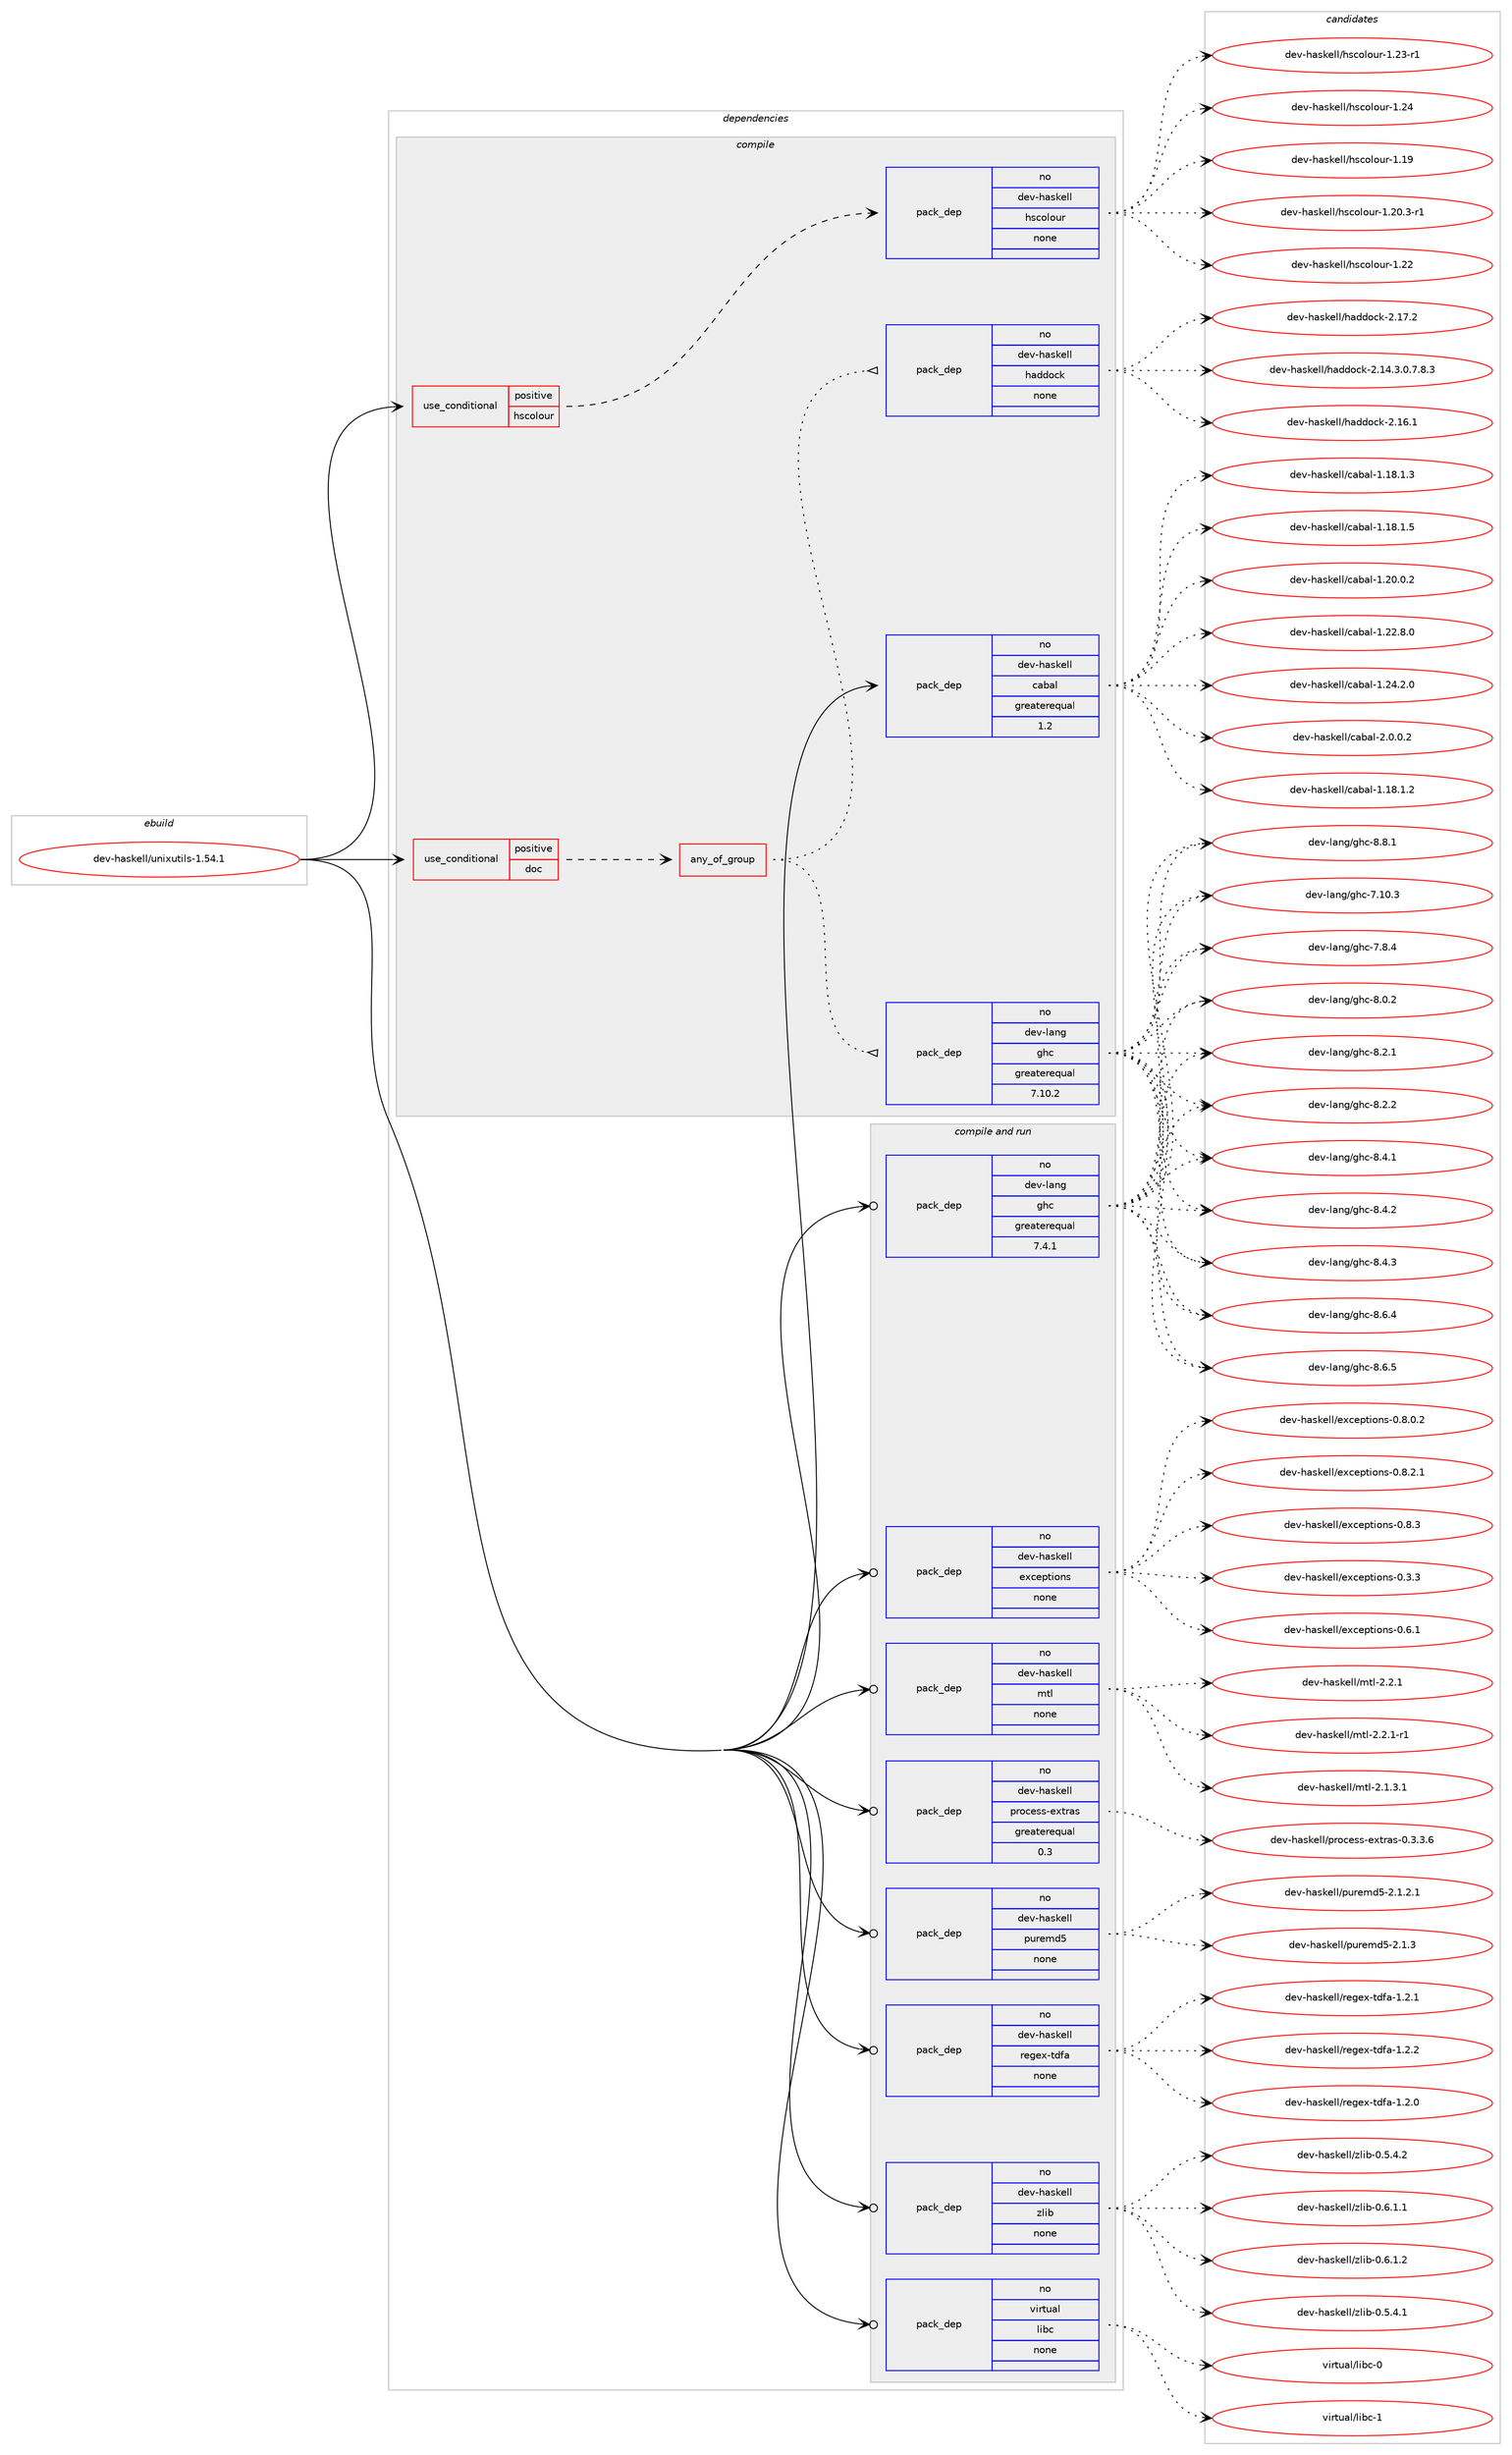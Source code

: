 digraph prolog {

# *************
# Graph options
# *************

newrank=true;
concentrate=true;
compound=true;
graph [rankdir=LR,fontname=Helvetica,fontsize=10,ranksep=1.5];#, ranksep=2.5, nodesep=0.2];
edge  [arrowhead=vee];
node  [fontname=Helvetica,fontsize=10];

# **********
# The ebuild
# **********

subgraph cluster_leftcol {
color=gray;
rank=same;
label=<<i>ebuild</i>>;
id [label="dev-haskell/unixutils-1.54.1", color=red, width=4, href="../dev-haskell/unixutils-1.54.1.svg"];
}

# ****************
# The dependencies
# ****************

subgraph cluster_midcol {
color=gray;
label=<<i>dependencies</i>>;
subgraph cluster_compile {
fillcolor="#eeeeee";
style=filled;
label=<<i>compile</i>>;
subgraph cond128019 {
dependency546576 [label=<<TABLE BORDER="0" CELLBORDER="1" CELLSPACING="0" CELLPADDING="4"><TR><TD ROWSPAN="3" CELLPADDING="10">use_conditional</TD></TR><TR><TD>positive</TD></TR><TR><TD>doc</TD></TR></TABLE>>, shape=none, color=red];
subgraph any10654 {
dependency546577 [label=<<TABLE BORDER="0" CELLBORDER="1" CELLSPACING="0" CELLPADDING="4"><TR><TD CELLPADDING="10">any_of_group</TD></TR></TABLE>>, shape=none, color=red];subgraph pack407546 {
dependency546578 [label=<<TABLE BORDER="0" CELLBORDER="1" CELLSPACING="0" CELLPADDING="4" WIDTH="220"><TR><TD ROWSPAN="6" CELLPADDING="30">pack_dep</TD></TR><TR><TD WIDTH="110">no</TD></TR><TR><TD>dev-haskell</TD></TR><TR><TD>haddock</TD></TR><TR><TD>none</TD></TR><TR><TD></TD></TR></TABLE>>, shape=none, color=blue];
}
dependency546577:e -> dependency546578:w [weight=20,style="dotted",arrowhead="oinv"];
subgraph pack407547 {
dependency546579 [label=<<TABLE BORDER="0" CELLBORDER="1" CELLSPACING="0" CELLPADDING="4" WIDTH="220"><TR><TD ROWSPAN="6" CELLPADDING="30">pack_dep</TD></TR><TR><TD WIDTH="110">no</TD></TR><TR><TD>dev-lang</TD></TR><TR><TD>ghc</TD></TR><TR><TD>greaterequal</TD></TR><TR><TD>7.10.2</TD></TR></TABLE>>, shape=none, color=blue];
}
dependency546577:e -> dependency546579:w [weight=20,style="dotted",arrowhead="oinv"];
}
dependency546576:e -> dependency546577:w [weight=20,style="dashed",arrowhead="vee"];
}
id:e -> dependency546576:w [weight=20,style="solid",arrowhead="vee"];
subgraph cond128020 {
dependency546580 [label=<<TABLE BORDER="0" CELLBORDER="1" CELLSPACING="0" CELLPADDING="4"><TR><TD ROWSPAN="3" CELLPADDING="10">use_conditional</TD></TR><TR><TD>positive</TD></TR><TR><TD>hscolour</TD></TR></TABLE>>, shape=none, color=red];
subgraph pack407548 {
dependency546581 [label=<<TABLE BORDER="0" CELLBORDER="1" CELLSPACING="0" CELLPADDING="4" WIDTH="220"><TR><TD ROWSPAN="6" CELLPADDING="30">pack_dep</TD></TR><TR><TD WIDTH="110">no</TD></TR><TR><TD>dev-haskell</TD></TR><TR><TD>hscolour</TD></TR><TR><TD>none</TD></TR><TR><TD></TD></TR></TABLE>>, shape=none, color=blue];
}
dependency546580:e -> dependency546581:w [weight=20,style="dashed",arrowhead="vee"];
}
id:e -> dependency546580:w [weight=20,style="solid",arrowhead="vee"];
subgraph pack407549 {
dependency546582 [label=<<TABLE BORDER="0" CELLBORDER="1" CELLSPACING="0" CELLPADDING="4" WIDTH="220"><TR><TD ROWSPAN="6" CELLPADDING="30">pack_dep</TD></TR><TR><TD WIDTH="110">no</TD></TR><TR><TD>dev-haskell</TD></TR><TR><TD>cabal</TD></TR><TR><TD>greaterequal</TD></TR><TR><TD>1.2</TD></TR></TABLE>>, shape=none, color=blue];
}
id:e -> dependency546582:w [weight=20,style="solid",arrowhead="vee"];
}
subgraph cluster_compileandrun {
fillcolor="#eeeeee";
style=filled;
label=<<i>compile and run</i>>;
subgraph pack407550 {
dependency546583 [label=<<TABLE BORDER="0" CELLBORDER="1" CELLSPACING="0" CELLPADDING="4" WIDTH="220"><TR><TD ROWSPAN="6" CELLPADDING="30">pack_dep</TD></TR><TR><TD WIDTH="110">no</TD></TR><TR><TD>dev-haskell</TD></TR><TR><TD>exceptions</TD></TR><TR><TD>none</TD></TR><TR><TD></TD></TR></TABLE>>, shape=none, color=blue];
}
id:e -> dependency546583:w [weight=20,style="solid",arrowhead="odotvee"];
subgraph pack407551 {
dependency546584 [label=<<TABLE BORDER="0" CELLBORDER="1" CELLSPACING="0" CELLPADDING="4" WIDTH="220"><TR><TD ROWSPAN="6" CELLPADDING="30">pack_dep</TD></TR><TR><TD WIDTH="110">no</TD></TR><TR><TD>dev-haskell</TD></TR><TR><TD>mtl</TD></TR><TR><TD>none</TD></TR><TR><TD></TD></TR></TABLE>>, shape=none, color=blue];
}
id:e -> dependency546584:w [weight=20,style="solid",arrowhead="odotvee"];
subgraph pack407552 {
dependency546585 [label=<<TABLE BORDER="0" CELLBORDER="1" CELLSPACING="0" CELLPADDING="4" WIDTH="220"><TR><TD ROWSPAN="6" CELLPADDING="30">pack_dep</TD></TR><TR><TD WIDTH="110">no</TD></TR><TR><TD>dev-haskell</TD></TR><TR><TD>process-extras</TD></TR><TR><TD>greaterequal</TD></TR><TR><TD>0.3</TD></TR></TABLE>>, shape=none, color=blue];
}
id:e -> dependency546585:w [weight=20,style="solid",arrowhead="odotvee"];
subgraph pack407553 {
dependency546586 [label=<<TABLE BORDER="0" CELLBORDER="1" CELLSPACING="0" CELLPADDING="4" WIDTH="220"><TR><TD ROWSPAN="6" CELLPADDING="30">pack_dep</TD></TR><TR><TD WIDTH="110">no</TD></TR><TR><TD>dev-haskell</TD></TR><TR><TD>puremd5</TD></TR><TR><TD>none</TD></TR><TR><TD></TD></TR></TABLE>>, shape=none, color=blue];
}
id:e -> dependency546586:w [weight=20,style="solid",arrowhead="odotvee"];
subgraph pack407554 {
dependency546587 [label=<<TABLE BORDER="0" CELLBORDER="1" CELLSPACING="0" CELLPADDING="4" WIDTH="220"><TR><TD ROWSPAN="6" CELLPADDING="30">pack_dep</TD></TR><TR><TD WIDTH="110">no</TD></TR><TR><TD>dev-haskell</TD></TR><TR><TD>regex-tdfa</TD></TR><TR><TD>none</TD></TR><TR><TD></TD></TR></TABLE>>, shape=none, color=blue];
}
id:e -> dependency546587:w [weight=20,style="solid",arrowhead="odotvee"];
subgraph pack407555 {
dependency546588 [label=<<TABLE BORDER="0" CELLBORDER="1" CELLSPACING="0" CELLPADDING="4" WIDTH="220"><TR><TD ROWSPAN="6" CELLPADDING="30">pack_dep</TD></TR><TR><TD WIDTH="110">no</TD></TR><TR><TD>dev-haskell</TD></TR><TR><TD>zlib</TD></TR><TR><TD>none</TD></TR><TR><TD></TD></TR></TABLE>>, shape=none, color=blue];
}
id:e -> dependency546588:w [weight=20,style="solid",arrowhead="odotvee"];
subgraph pack407556 {
dependency546589 [label=<<TABLE BORDER="0" CELLBORDER="1" CELLSPACING="0" CELLPADDING="4" WIDTH="220"><TR><TD ROWSPAN="6" CELLPADDING="30">pack_dep</TD></TR><TR><TD WIDTH="110">no</TD></TR><TR><TD>dev-lang</TD></TR><TR><TD>ghc</TD></TR><TR><TD>greaterequal</TD></TR><TR><TD>7.4.1</TD></TR></TABLE>>, shape=none, color=blue];
}
id:e -> dependency546589:w [weight=20,style="solid",arrowhead="odotvee"];
subgraph pack407557 {
dependency546590 [label=<<TABLE BORDER="0" CELLBORDER="1" CELLSPACING="0" CELLPADDING="4" WIDTH="220"><TR><TD ROWSPAN="6" CELLPADDING="30">pack_dep</TD></TR><TR><TD WIDTH="110">no</TD></TR><TR><TD>virtual</TD></TR><TR><TD>libc</TD></TR><TR><TD>none</TD></TR><TR><TD></TD></TR></TABLE>>, shape=none, color=blue];
}
id:e -> dependency546590:w [weight=20,style="solid",arrowhead="odotvee"];
}
subgraph cluster_run {
fillcolor="#eeeeee";
style=filled;
label=<<i>run</i>>;
}
}

# **************
# The candidates
# **************

subgraph cluster_choices {
rank=same;
color=gray;
label=<<i>candidates</i>>;

subgraph choice407546 {
color=black;
nodesep=1;
choice1001011184510497115107101108108471049710010011199107455046495246514648465546564651 [label="dev-haskell/haddock-2.14.3.0.7.8.3", color=red, width=4,href="../dev-haskell/haddock-2.14.3.0.7.8.3.svg"];
choice100101118451049711510710110810847104971001001119910745504649544649 [label="dev-haskell/haddock-2.16.1", color=red, width=4,href="../dev-haskell/haddock-2.16.1.svg"];
choice100101118451049711510710110810847104971001001119910745504649554650 [label="dev-haskell/haddock-2.17.2", color=red, width=4,href="../dev-haskell/haddock-2.17.2.svg"];
dependency546578:e -> choice1001011184510497115107101108108471049710010011199107455046495246514648465546564651:w [style=dotted,weight="100"];
dependency546578:e -> choice100101118451049711510710110810847104971001001119910745504649544649:w [style=dotted,weight="100"];
dependency546578:e -> choice100101118451049711510710110810847104971001001119910745504649554650:w [style=dotted,weight="100"];
}
subgraph choice407547 {
color=black;
nodesep=1;
choice1001011184510897110103471031049945554649484651 [label="dev-lang/ghc-7.10.3", color=red, width=4,href="../dev-lang/ghc-7.10.3.svg"];
choice10010111845108971101034710310499455546564652 [label="dev-lang/ghc-7.8.4", color=red, width=4,href="../dev-lang/ghc-7.8.4.svg"];
choice10010111845108971101034710310499455646484650 [label="dev-lang/ghc-8.0.2", color=red, width=4,href="../dev-lang/ghc-8.0.2.svg"];
choice10010111845108971101034710310499455646504649 [label="dev-lang/ghc-8.2.1", color=red, width=4,href="../dev-lang/ghc-8.2.1.svg"];
choice10010111845108971101034710310499455646504650 [label="dev-lang/ghc-8.2.2", color=red, width=4,href="../dev-lang/ghc-8.2.2.svg"];
choice10010111845108971101034710310499455646524649 [label="dev-lang/ghc-8.4.1", color=red, width=4,href="../dev-lang/ghc-8.4.1.svg"];
choice10010111845108971101034710310499455646524650 [label="dev-lang/ghc-8.4.2", color=red, width=4,href="../dev-lang/ghc-8.4.2.svg"];
choice10010111845108971101034710310499455646524651 [label="dev-lang/ghc-8.4.3", color=red, width=4,href="../dev-lang/ghc-8.4.3.svg"];
choice10010111845108971101034710310499455646544652 [label="dev-lang/ghc-8.6.4", color=red, width=4,href="../dev-lang/ghc-8.6.4.svg"];
choice10010111845108971101034710310499455646544653 [label="dev-lang/ghc-8.6.5", color=red, width=4,href="../dev-lang/ghc-8.6.5.svg"];
choice10010111845108971101034710310499455646564649 [label="dev-lang/ghc-8.8.1", color=red, width=4,href="../dev-lang/ghc-8.8.1.svg"];
dependency546579:e -> choice1001011184510897110103471031049945554649484651:w [style=dotted,weight="100"];
dependency546579:e -> choice10010111845108971101034710310499455546564652:w [style=dotted,weight="100"];
dependency546579:e -> choice10010111845108971101034710310499455646484650:w [style=dotted,weight="100"];
dependency546579:e -> choice10010111845108971101034710310499455646504649:w [style=dotted,weight="100"];
dependency546579:e -> choice10010111845108971101034710310499455646504650:w [style=dotted,weight="100"];
dependency546579:e -> choice10010111845108971101034710310499455646524649:w [style=dotted,weight="100"];
dependency546579:e -> choice10010111845108971101034710310499455646524650:w [style=dotted,weight="100"];
dependency546579:e -> choice10010111845108971101034710310499455646524651:w [style=dotted,weight="100"];
dependency546579:e -> choice10010111845108971101034710310499455646544652:w [style=dotted,weight="100"];
dependency546579:e -> choice10010111845108971101034710310499455646544653:w [style=dotted,weight="100"];
dependency546579:e -> choice10010111845108971101034710310499455646564649:w [style=dotted,weight="100"];
}
subgraph choice407548 {
color=black;
nodesep=1;
choice100101118451049711510710110810847104115991111081111171144549464957 [label="dev-haskell/hscolour-1.19", color=red, width=4,href="../dev-haskell/hscolour-1.19.svg"];
choice10010111845104971151071011081084710411599111108111117114454946504846514511449 [label="dev-haskell/hscolour-1.20.3-r1", color=red, width=4,href="../dev-haskell/hscolour-1.20.3-r1.svg"];
choice100101118451049711510710110810847104115991111081111171144549465050 [label="dev-haskell/hscolour-1.22", color=red, width=4,href="../dev-haskell/hscolour-1.22.svg"];
choice1001011184510497115107101108108471041159911110811111711445494650514511449 [label="dev-haskell/hscolour-1.23-r1", color=red, width=4,href="../dev-haskell/hscolour-1.23-r1.svg"];
choice100101118451049711510710110810847104115991111081111171144549465052 [label="dev-haskell/hscolour-1.24", color=red, width=4,href="../dev-haskell/hscolour-1.24.svg"];
dependency546581:e -> choice100101118451049711510710110810847104115991111081111171144549464957:w [style=dotted,weight="100"];
dependency546581:e -> choice10010111845104971151071011081084710411599111108111117114454946504846514511449:w [style=dotted,weight="100"];
dependency546581:e -> choice100101118451049711510710110810847104115991111081111171144549465050:w [style=dotted,weight="100"];
dependency546581:e -> choice1001011184510497115107101108108471041159911110811111711445494650514511449:w [style=dotted,weight="100"];
dependency546581:e -> choice100101118451049711510710110810847104115991111081111171144549465052:w [style=dotted,weight="100"];
}
subgraph choice407549 {
color=black;
nodesep=1;
choice10010111845104971151071011081084799979897108454946495646494650 [label="dev-haskell/cabal-1.18.1.2", color=red, width=4,href="../dev-haskell/cabal-1.18.1.2.svg"];
choice10010111845104971151071011081084799979897108454946495646494651 [label="dev-haskell/cabal-1.18.1.3", color=red, width=4,href="../dev-haskell/cabal-1.18.1.3.svg"];
choice10010111845104971151071011081084799979897108454946495646494653 [label="dev-haskell/cabal-1.18.1.5", color=red, width=4,href="../dev-haskell/cabal-1.18.1.5.svg"];
choice10010111845104971151071011081084799979897108454946504846484650 [label="dev-haskell/cabal-1.20.0.2", color=red, width=4,href="../dev-haskell/cabal-1.20.0.2.svg"];
choice10010111845104971151071011081084799979897108454946505046564648 [label="dev-haskell/cabal-1.22.8.0", color=red, width=4,href="../dev-haskell/cabal-1.22.8.0.svg"];
choice10010111845104971151071011081084799979897108454946505246504648 [label="dev-haskell/cabal-1.24.2.0", color=red, width=4,href="../dev-haskell/cabal-1.24.2.0.svg"];
choice100101118451049711510710110810847999798971084550464846484650 [label="dev-haskell/cabal-2.0.0.2", color=red, width=4,href="../dev-haskell/cabal-2.0.0.2.svg"];
dependency546582:e -> choice10010111845104971151071011081084799979897108454946495646494650:w [style=dotted,weight="100"];
dependency546582:e -> choice10010111845104971151071011081084799979897108454946495646494651:w [style=dotted,weight="100"];
dependency546582:e -> choice10010111845104971151071011081084799979897108454946495646494653:w [style=dotted,weight="100"];
dependency546582:e -> choice10010111845104971151071011081084799979897108454946504846484650:w [style=dotted,weight="100"];
dependency546582:e -> choice10010111845104971151071011081084799979897108454946505046564648:w [style=dotted,weight="100"];
dependency546582:e -> choice10010111845104971151071011081084799979897108454946505246504648:w [style=dotted,weight="100"];
dependency546582:e -> choice100101118451049711510710110810847999798971084550464846484650:w [style=dotted,weight="100"];
}
subgraph choice407550 {
color=black;
nodesep=1;
choice10010111845104971151071011081084710112099101112116105111110115454846514651 [label="dev-haskell/exceptions-0.3.3", color=red, width=4,href="../dev-haskell/exceptions-0.3.3.svg"];
choice10010111845104971151071011081084710112099101112116105111110115454846544649 [label="dev-haskell/exceptions-0.6.1", color=red, width=4,href="../dev-haskell/exceptions-0.6.1.svg"];
choice100101118451049711510710110810847101120991011121161051111101154548465646484650 [label="dev-haskell/exceptions-0.8.0.2", color=red, width=4,href="../dev-haskell/exceptions-0.8.0.2.svg"];
choice100101118451049711510710110810847101120991011121161051111101154548465646504649 [label="dev-haskell/exceptions-0.8.2.1", color=red, width=4,href="../dev-haskell/exceptions-0.8.2.1.svg"];
choice10010111845104971151071011081084710112099101112116105111110115454846564651 [label="dev-haskell/exceptions-0.8.3", color=red, width=4,href="../dev-haskell/exceptions-0.8.3.svg"];
dependency546583:e -> choice10010111845104971151071011081084710112099101112116105111110115454846514651:w [style=dotted,weight="100"];
dependency546583:e -> choice10010111845104971151071011081084710112099101112116105111110115454846544649:w [style=dotted,weight="100"];
dependency546583:e -> choice100101118451049711510710110810847101120991011121161051111101154548465646484650:w [style=dotted,weight="100"];
dependency546583:e -> choice100101118451049711510710110810847101120991011121161051111101154548465646504649:w [style=dotted,weight="100"];
dependency546583:e -> choice10010111845104971151071011081084710112099101112116105111110115454846564651:w [style=dotted,weight="100"];
}
subgraph choice407551 {
color=black;
nodesep=1;
choice1001011184510497115107101108108471091161084550464946514649 [label="dev-haskell/mtl-2.1.3.1", color=red, width=4,href="../dev-haskell/mtl-2.1.3.1.svg"];
choice100101118451049711510710110810847109116108455046504649 [label="dev-haskell/mtl-2.2.1", color=red, width=4,href="../dev-haskell/mtl-2.2.1.svg"];
choice1001011184510497115107101108108471091161084550465046494511449 [label="dev-haskell/mtl-2.2.1-r1", color=red, width=4,href="../dev-haskell/mtl-2.2.1-r1.svg"];
dependency546584:e -> choice1001011184510497115107101108108471091161084550464946514649:w [style=dotted,weight="100"];
dependency546584:e -> choice100101118451049711510710110810847109116108455046504649:w [style=dotted,weight="100"];
dependency546584:e -> choice1001011184510497115107101108108471091161084550465046494511449:w [style=dotted,weight="100"];
}
subgraph choice407552 {
color=black;
nodesep=1;
choice1001011184510497115107101108108471121141119910111511545101120116114971154548465146514654 [label="dev-haskell/process-extras-0.3.3.6", color=red, width=4,href="../dev-haskell/process-extras-0.3.3.6.svg"];
dependency546585:e -> choice1001011184510497115107101108108471121141119910111511545101120116114971154548465146514654:w [style=dotted,weight="100"];
}
subgraph choice407553 {
color=black;
nodesep=1;
choice100101118451049711510710110810847112117114101109100534550464946504649 [label="dev-haskell/puremd5-2.1.2.1", color=red, width=4,href="../dev-haskell/puremd5-2.1.2.1.svg"];
choice10010111845104971151071011081084711211711410110910053455046494651 [label="dev-haskell/puremd5-2.1.3", color=red, width=4,href="../dev-haskell/puremd5-2.1.3.svg"];
dependency546586:e -> choice100101118451049711510710110810847112117114101109100534550464946504649:w [style=dotted,weight="100"];
dependency546586:e -> choice10010111845104971151071011081084711211711410110910053455046494651:w [style=dotted,weight="100"];
}
subgraph choice407554 {
color=black;
nodesep=1;
choice1001011184510497115107101108108471141011031011204511610010297454946504648 [label="dev-haskell/regex-tdfa-1.2.0", color=red, width=4,href="../dev-haskell/regex-tdfa-1.2.0.svg"];
choice1001011184510497115107101108108471141011031011204511610010297454946504649 [label="dev-haskell/regex-tdfa-1.2.1", color=red, width=4,href="../dev-haskell/regex-tdfa-1.2.1.svg"];
choice1001011184510497115107101108108471141011031011204511610010297454946504650 [label="dev-haskell/regex-tdfa-1.2.2", color=red, width=4,href="../dev-haskell/regex-tdfa-1.2.2.svg"];
dependency546587:e -> choice1001011184510497115107101108108471141011031011204511610010297454946504648:w [style=dotted,weight="100"];
dependency546587:e -> choice1001011184510497115107101108108471141011031011204511610010297454946504649:w [style=dotted,weight="100"];
dependency546587:e -> choice1001011184510497115107101108108471141011031011204511610010297454946504650:w [style=dotted,weight="100"];
}
subgraph choice407555 {
color=black;
nodesep=1;
choice100101118451049711510710110810847122108105984548465346524649 [label="dev-haskell/zlib-0.5.4.1", color=red, width=4,href="../dev-haskell/zlib-0.5.4.1.svg"];
choice100101118451049711510710110810847122108105984548465346524650 [label="dev-haskell/zlib-0.5.4.2", color=red, width=4,href="../dev-haskell/zlib-0.5.4.2.svg"];
choice100101118451049711510710110810847122108105984548465446494649 [label="dev-haskell/zlib-0.6.1.1", color=red, width=4,href="../dev-haskell/zlib-0.6.1.1.svg"];
choice100101118451049711510710110810847122108105984548465446494650 [label="dev-haskell/zlib-0.6.1.2", color=red, width=4,href="../dev-haskell/zlib-0.6.1.2.svg"];
dependency546588:e -> choice100101118451049711510710110810847122108105984548465346524649:w [style=dotted,weight="100"];
dependency546588:e -> choice100101118451049711510710110810847122108105984548465346524650:w [style=dotted,weight="100"];
dependency546588:e -> choice100101118451049711510710110810847122108105984548465446494649:w [style=dotted,weight="100"];
dependency546588:e -> choice100101118451049711510710110810847122108105984548465446494650:w [style=dotted,weight="100"];
}
subgraph choice407556 {
color=black;
nodesep=1;
choice1001011184510897110103471031049945554649484651 [label="dev-lang/ghc-7.10.3", color=red, width=4,href="../dev-lang/ghc-7.10.3.svg"];
choice10010111845108971101034710310499455546564652 [label="dev-lang/ghc-7.8.4", color=red, width=4,href="../dev-lang/ghc-7.8.4.svg"];
choice10010111845108971101034710310499455646484650 [label="dev-lang/ghc-8.0.2", color=red, width=4,href="../dev-lang/ghc-8.0.2.svg"];
choice10010111845108971101034710310499455646504649 [label="dev-lang/ghc-8.2.1", color=red, width=4,href="../dev-lang/ghc-8.2.1.svg"];
choice10010111845108971101034710310499455646504650 [label="dev-lang/ghc-8.2.2", color=red, width=4,href="../dev-lang/ghc-8.2.2.svg"];
choice10010111845108971101034710310499455646524649 [label="dev-lang/ghc-8.4.1", color=red, width=4,href="../dev-lang/ghc-8.4.1.svg"];
choice10010111845108971101034710310499455646524650 [label="dev-lang/ghc-8.4.2", color=red, width=4,href="../dev-lang/ghc-8.4.2.svg"];
choice10010111845108971101034710310499455646524651 [label="dev-lang/ghc-8.4.3", color=red, width=4,href="../dev-lang/ghc-8.4.3.svg"];
choice10010111845108971101034710310499455646544652 [label="dev-lang/ghc-8.6.4", color=red, width=4,href="../dev-lang/ghc-8.6.4.svg"];
choice10010111845108971101034710310499455646544653 [label="dev-lang/ghc-8.6.5", color=red, width=4,href="../dev-lang/ghc-8.6.5.svg"];
choice10010111845108971101034710310499455646564649 [label="dev-lang/ghc-8.8.1", color=red, width=4,href="../dev-lang/ghc-8.8.1.svg"];
dependency546589:e -> choice1001011184510897110103471031049945554649484651:w [style=dotted,weight="100"];
dependency546589:e -> choice10010111845108971101034710310499455546564652:w [style=dotted,weight="100"];
dependency546589:e -> choice10010111845108971101034710310499455646484650:w [style=dotted,weight="100"];
dependency546589:e -> choice10010111845108971101034710310499455646504649:w [style=dotted,weight="100"];
dependency546589:e -> choice10010111845108971101034710310499455646504650:w [style=dotted,weight="100"];
dependency546589:e -> choice10010111845108971101034710310499455646524649:w [style=dotted,weight="100"];
dependency546589:e -> choice10010111845108971101034710310499455646524650:w [style=dotted,weight="100"];
dependency546589:e -> choice10010111845108971101034710310499455646524651:w [style=dotted,weight="100"];
dependency546589:e -> choice10010111845108971101034710310499455646544652:w [style=dotted,weight="100"];
dependency546589:e -> choice10010111845108971101034710310499455646544653:w [style=dotted,weight="100"];
dependency546589:e -> choice10010111845108971101034710310499455646564649:w [style=dotted,weight="100"];
}
subgraph choice407557 {
color=black;
nodesep=1;
choice118105114116117971084710810598994548 [label="virtual/libc-0", color=red, width=4,href="../virtual/libc-0.svg"];
choice118105114116117971084710810598994549 [label="virtual/libc-1", color=red, width=4,href="../virtual/libc-1.svg"];
dependency546590:e -> choice118105114116117971084710810598994548:w [style=dotted,weight="100"];
dependency546590:e -> choice118105114116117971084710810598994549:w [style=dotted,weight="100"];
}
}

}
